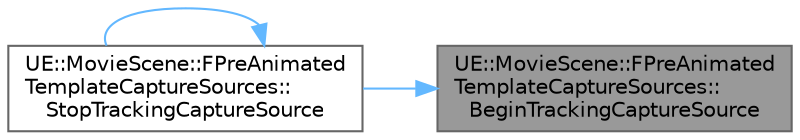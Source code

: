digraph "UE::MovieScene::FPreAnimatedTemplateCaptureSources::BeginTrackingCaptureSource"
{
 // INTERACTIVE_SVG=YES
 // LATEX_PDF_SIZE
  bgcolor="transparent";
  edge [fontname=Helvetica,fontsize=10,labelfontname=Helvetica,labelfontsize=10];
  node [fontname=Helvetica,fontsize=10,shape=box,height=0.2,width=0.4];
  rankdir="RL";
  Node1 [id="Node000001",label="UE::MovieScene::FPreAnimated\lTemplateCaptureSources::\lBeginTrackingCaptureSource",height=0.2,width=0.4,color="gray40", fillcolor="grey60", style="filled", fontcolor="black",tooltip="Make an association for the specified evaluation key to the value specified by Entry,..."];
  Node1 -> Node2 [id="edge1_Node000001_Node000002",dir="back",color="steelblue1",style="solid",tooltip=" "];
  Node2 [id="Node000002",label="UE::MovieScene::FPreAnimated\lTemplateCaptureSources::\lStopTrackingCaptureSource",height=0.2,width=0.4,color="grey40", fillcolor="white", style="filled",URL="$d0/d8e/structUE_1_1MovieScene_1_1FPreAnimatedTemplateCaptureSources.html#a5c33c9cff9f85b88a80a4ecff9bc4709",tooltip="Stop tracking the evaluation key in question, restoring the value if it was captured with bWantsResto..."];
  Node2 -> Node2 [id="edge2_Node000002_Node000002",dir="back",color="steelblue1",style="solid",tooltip=" "];
}
